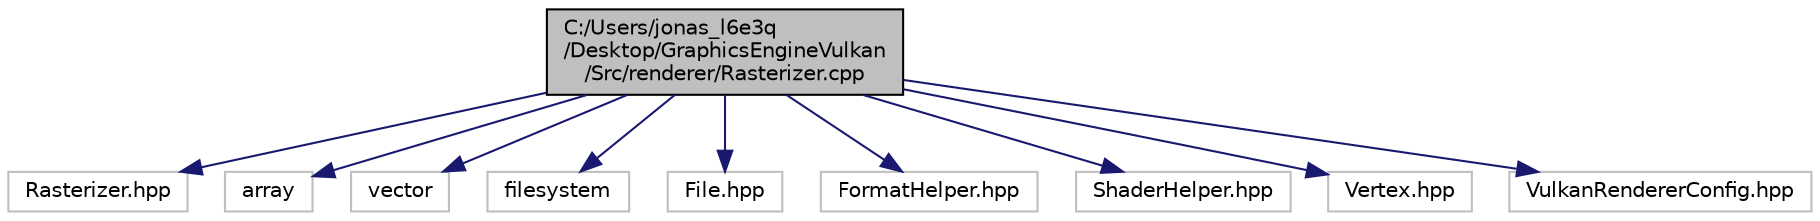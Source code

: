 digraph "C:/Users/jonas_l6e3q/Desktop/GraphicsEngineVulkan/Src/renderer/Rasterizer.cpp"
{
 // INTERACTIVE_SVG=YES
 // LATEX_PDF_SIZE
  bgcolor="transparent";
  edge [fontname="Helvetica",fontsize="10",labelfontname="Helvetica",labelfontsize="10"];
  node [fontname="Helvetica",fontsize="10",shape=record];
  Node1 [label="C:/Users/jonas_l6e3q\l/Desktop/GraphicsEngineVulkan\l/Src/renderer/Rasterizer.cpp",height=0.2,width=0.4,color="black", fillcolor="grey75", style="filled", fontcolor="black",tooltip=" "];
  Node1 -> Node2 [color="midnightblue",fontsize="10",style="solid"];
  Node2 [label="Rasterizer.hpp",height=0.2,width=0.4,color="grey75",tooltip=" "];
  Node1 -> Node3 [color="midnightblue",fontsize="10",style="solid"];
  Node3 [label="array",height=0.2,width=0.4,color="grey75",tooltip=" "];
  Node1 -> Node4 [color="midnightblue",fontsize="10",style="solid"];
  Node4 [label="vector",height=0.2,width=0.4,color="grey75",tooltip=" "];
  Node1 -> Node5 [color="midnightblue",fontsize="10",style="solid"];
  Node5 [label="filesystem",height=0.2,width=0.4,color="grey75",tooltip=" "];
  Node1 -> Node6 [color="midnightblue",fontsize="10",style="solid"];
  Node6 [label="File.hpp",height=0.2,width=0.4,color="grey75",tooltip=" "];
  Node1 -> Node7 [color="midnightblue",fontsize="10",style="solid"];
  Node7 [label="FormatHelper.hpp",height=0.2,width=0.4,color="grey75",tooltip=" "];
  Node1 -> Node8 [color="midnightblue",fontsize="10",style="solid"];
  Node8 [label="ShaderHelper.hpp",height=0.2,width=0.4,color="grey75",tooltip=" "];
  Node1 -> Node9 [color="midnightblue",fontsize="10",style="solid"];
  Node9 [label="Vertex.hpp",height=0.2,width=0.4,color="grey75",tooltip=" "];
  Node1 -> Node10 [color="midnightblue",fontsize="10",style="solid"];
  Node10 [label="VulkanRendererConfig.hpp",height=0.2,width=0.4,color="grey75",tooltip=" "];
}
